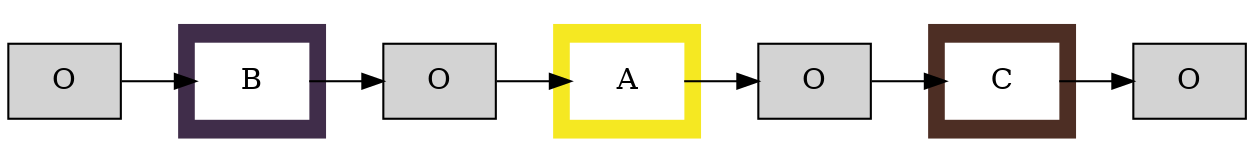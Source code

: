 digraph G {
node[shape=record];
rankdir="LR"n0[label = "O",style=filled]
n1[label = "O",style=filled];
n2[label = "O",style=filled];
n3[label = "O",style=filled];

        subgraph cluster_0 {
                style=filled;
                color="#402d4a";
                node [style=filled,color=white];
                B;
        }

        subgraph cluster_1 {
                style=filled;
                color="#f5e822";
                node [style=filled,color=white];
                A;
        }

        subgraph cluster_2 {
                style=filled;
                color="#4d2e24";
                node [style=filled,color=white];
                C;
        }
n0 -> B;
B -> n1;
n1 -> A;
A -> n2;
n2 -> C;
C -> n3;

}
